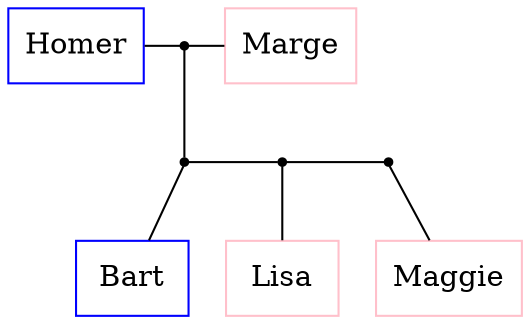 digraph simpsons {
  subgraph Generation1 {
    rank  =  same
    P1 [shape = box, label="Homer", color = blue] 
    P2 [shape = box, label="Marge", color = pink]  

    Familia [shape = point]
    P1 -> Familia -> P2 [dir = none]
  }
  
  subgraph Generation1Sons {
    rank  =  same
    F11 [shape = point] 
    F12 [shape = point] 
    F13 [shape = point] 
    
    F11 -> F12 -> F13 [dir = none]
  }
  
  Familia -> F11 [dir = none]
  
  subgraph Generation2 {
    rank  =  same
    F1 [shape = box, label="Bart", color = blue] 
    F2 [shape = box, label="Lisa", color = pink] 
    F3 [shape = box, label="Maggie", color = pink] 
    #Ling [shape = box, color = blue] 
  }
  
  #Selma -> Ling [dir = none]
  F11 -> F1 [dir = none]
  F12 -> F2 [dir = none]
  F13 -> F3 [dir = none]
}